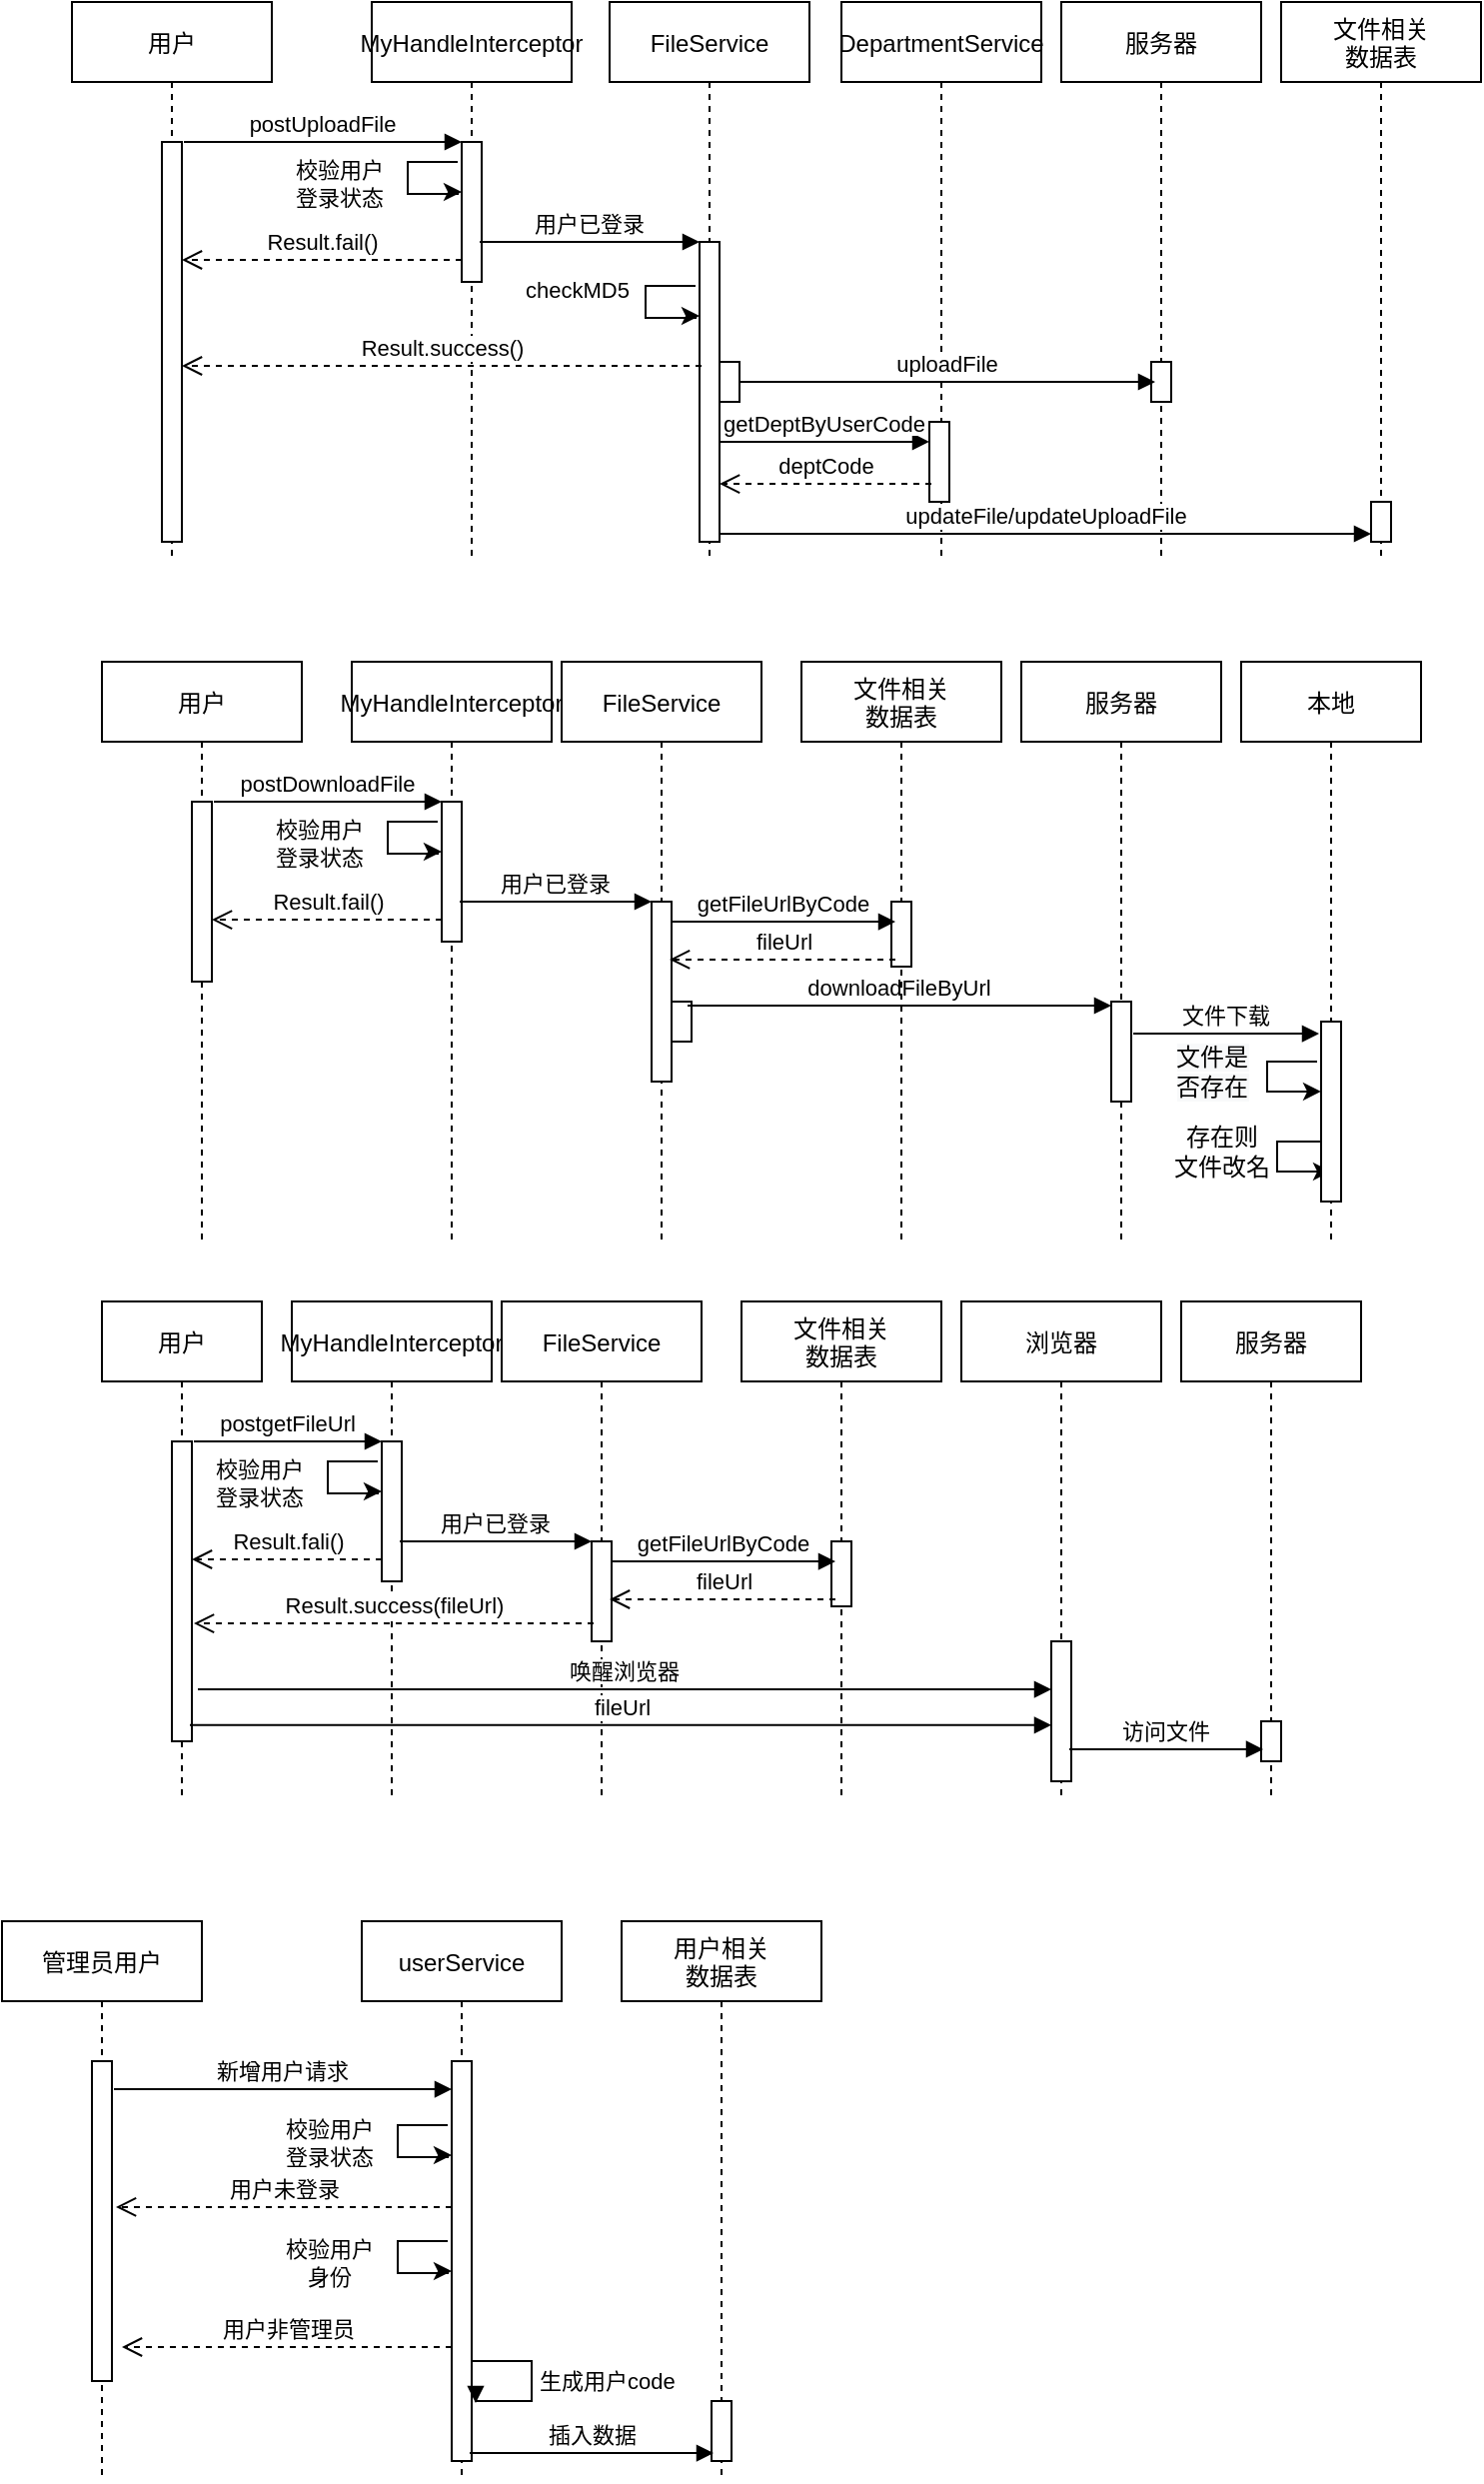 <mxfile version="15.5.9" type="github">
  <diagram id="TSHFwj_1uguYBgR-W8nd" name="Page-1">
    <mxGraphModel dx="868" dy="482" grid="1" gridSize="10" guides="1" tooltips="1" connect="1" arrows="1" fold="1" page="1" pageScale="1" pageWidth="827" pageHeight="1169" math="0" shadow="0">
      <root>
        <mxCell id="0" />
        <mxCell id="1" parent="0" />
        <mxCell id="TrFmlBujuE3ZbRby1JHc-16" value="用户" style="shape=umlLifeline;perimeter=lifelinePerimeter;container=1;collapsible=0;recursiveResize=0;rounded=0;shadow=0;strokeWidth=1;" parent="1" vertex="1">
          <mxGeometry x="45" y="40" width="100" height="280" as="geometry" />
        </mxCell>
        <mxCell id="TrFmlBujuE3ZbRby1JHc-17" value="" style="points=[];perimeter=orthogonalPerimeter;rounded=0;shadow=0;strokeWidth=1;" parent="TrFmlBujuE3ZbRby1JHc-16" vertex="1">
          <mxGeometry x="45" y="70" width="10" height="200" as="geometry" />
        </mxCell>
        <mxCell id="TrFmlBujuE3ZbRby1JHc-18" value="文件" style="shape=umlLifeline;perimeter=lifelinePerimeter;container=1;collapsible=0;recursiveResize=0;rounded=0;shadow=0;strokeWidth=1;" parent="1" vertex="1">
          <mxGeometry x="195" y="40" width="100" height="280" as="geometry" />
        </mxCell>
        <mxCell id="TrFmlBujuE3ZbRby1JHc-20" value="MyHandleInterceptor" style="shape=umlLifeline;perimeter=lifelinePerimeter;container=1;collapsible=0;recursiveResize=0;rounded=0;shadow=0;strokeWidth=1;" parent="TrFmlBujuE3ZbRby1JHc-18" vertex="1">
          <mxGeometry width="100" height="270" as="geometry" />
        </mxCell>
        <mxCell id="TrFmlBujuE3ZbRby1JHc-21" value="" style="points=[];perimeter=orthogonalPerimeter;rounded=0;shadow=0;strokeWidth=1;" parent="TrFmlBujuE3ZbRby1JHc-20" vertex="1">
          <mxGeometry x="45" y="70" width="10" height="70" as="geometry" />
        </mxCell>
        <mxCell id="TrFmlBujuE3ZbRby1JHc-36" value="" style="endArrow=classic;html=1;rounded=0;edgeStyle=orthogonalEdgeStyle;entryX=0.2;entryY=0.633;entryDx=0;entryDy=0;entryPerimeter=0;" parent="TrFmlBujuE3ZbRby1JHc-20" edge="1">
          <mxGeometry width="50" height="50" relative="1" as="geometry">
            <mxPoint x="43" y="80" as="sourcePoint" />
            <mxPoint x="45" y="94.99" as="targetPoint" />
            <Array as="points">
              <mxPoint x="18" y="80" />
              <mxPoint x="18" y="96" />
              <mxPoint x="43" y="96" />
              <mxPoint x="43" y="95" />
            </Array>
          </mxGeometry>
        </mxCell>
        <mxCell id="TrFmlBujuE3ZbRby1JHc-22" value="DepartmentService" style="shape=umlLifeline;perimeter=lifelinePerimeter;container=1;collapsible=0;recursiveResize=0;rounded=0;shadow=0;strokeWidth=1;" parent="1" vertex="1">
          <mxGeometry x="430" y="40" width="100" height="280" as="geometry" />
        </mxCell>
        <mxCell id="TrFmlBujuE3ZbRby1JHc-34" value="" style="points=[];perimeter=orthogonalPerimeter;rounded=0;shadow=0;strokeWidth=1;" parent="TrFmlBujuE3ZbRby1JHc-22" vertex="1">
          <mxGeometry x="44" y="210" width="10" height="40" as="geometry" />
        </mxCell>
        <mxCell id="TrFmlBujuE3ZbRby1JHc-24" value="postUploadFile" style="verticalAlign=bottom;endArrow=block;shadow=0;strokeWidth=1;exitX=1.1;exitY=0.108;exitDx=0;exitDy=0;exitPerimeter=0;" parent="1" edge="1">
          <mxGeometry relative="1" as="geometry">
            <mxPoint x="101" y="110.0" as="sourcePoint" />
            <mxPoint x="240" y="110" as="targetPoint" />
          </mxGeometry>
        </mxCell>
        <mxCell id="TrFmlBujuE3ZbRby1JHc-31" value="服务器" style="shape=umlLifeline;perimeter=lifelinePerimeter;container=1;collapsible=0;recursiveResize=0;rounded=0;shadow=0;strokeWidth=1;" parent="1" vertex="1">
          <mxGeometry x="540" y="40" width="100" height="280" as="geometry" />
        </mxCell>
        <mxCell id="TrFmlBujuE3ZbRby1JHc-32" value="" style="points=[];perimeter=orthogonalPerimeter;rounded=0;shadow=0;strokeWidth=1;" parent="TrFmlBujuE3ZbRby1JHc-31" vertex="1">
          <mxGeometry x="45" y="180" width="10" height="20" as="geometry" />
        </mxCell>
        <mxCell id="TrFmlBujuE3ZbRby1JHc-37" value="&lt;div style=&quot;text-align: center&quot;&gt;&lt;font face=&quot;helvetica&quot;&gt;&lt;span style=&quot;font-size: 11px ; background-color: rgb(255 , 255 , 255)&quot;&gt;校验用户&lt;br&gt;登录状态&lt;/span&gt;&lt;/font&gt;&lt;/div&gt;" style="text;whiteSpace=wrap;html=1;" parent="1" vertex="1">
          <mxGeometry x="155" y="110" width="70" height="30" as="geometry" />
        </mxCell>
        <mxCell id="TrFmlBujuE3ZbRby1JHc-38" value="Result.fail()" style="html=1;verticalAlign=bottom;endArrow=open;dashed=1;endSize=8;rounded=0;" parent="1" edge="1">
          <mxGeometry relative="1" as="geometry">
            <mxPoint x="240" y="169" as="sourcePoint" />
            <mxPoint x="100" y="169" as="targetPoint" />
          </mxGeometry>
        </mxCell>
        <mxCell id="TrFmlBujuE3ZbRby1JHc-39" value="deptCode" style="html=1;verticalAlign=bottom;endArrow=open;dashed=1;endSize=8;rounded=0;exitX=0.1;exitY=0.775;exitDx=0;exitDy=0;exitPerimeter=0;entryX=1.1;entryY=0.228;entryDx=0;entryDy=0;entryPerimeter=0;" parent="1" source="TrFmlBujuE3ZbRby1JHc-34" edge="1">
          <mxGeometry relative="1" as="geometry">
            <mxPoint x="499" y="281" as="sourcePoint" />
            <mxPoint x="369" y="281.04" as="targetPoint" />
          </mxGeometry>
        </mxCell>
        <mxCell id="TrFmlBujuE3ZbRby1JHc-40" value="FileService" style="shape=umlLifeline;perimeter=lifelinePerimeter;container=1;collapsible=0;recursiveResize=0;rounded=0;shadow=0;strokeWidth=1;" parent="1" vertex="1">
          <mxGeometry x="314" y="40" width="100" height="280" as="geometry" />
        </mxCell>
        <mxCell id="TrFmlBujuE3ZbRby1JHc-42" value="" style="points=[];perimeter=orthogonalPerimeter;rounded=0;shadow=0;strokeWidth=1;" parent="TrFmlBujuE3ZbRby1JHc-40" vertex="1">
          <mxGeometry x="45" y="120" width="10" height="150" as="geometry" />
        </mxCell>
        <mxCell id="TrFmlBujuE3ZbRby1JHc-48" value="" style="endArrow=classic;html=1;rounded=0;edgeStyle=orthogonalEdgeStyle;entryX=0.2;entryY=0.633;entryDx=0;entryDy=0;entryPerimeter=0;" parent="TrFmlBujuE3ZbRby1JHc-40" edge="1">
          <mxGeometry width="50" height="50" relative="1" as="geometry">
            <mxPoint x="43" y="142" as="sourcePoint" />
            <mxPoint x="45" y="156.99" as="targetPoint" />
            <Array as="points">
              <mxPoint x="18" y="142" />
              <mxPoint x="18" y="158" />
              <mxPoint x="43" y="158" />
              <mxPoint x="43" y="157" />
            </Array>
          </mxGeometry>
        </mxCell>
        <mxCell id="TrFmlBujuE3ZbRby1JHc-52" value="" style="points=[];perimeter=orthogonalPerimeter;rounded=0;shadow=0;strokeWidth=1;" parent="TrFmlBujuE3ZbRby1JHc-40" vertex="1">
          <mxGeometry x="55" y="180" width="10" height="20" as="geometry" />
        </mxCell>
        <mxCell id="TrFmlBujuE3ZbRby1JHc-26" value="getDeptByUserCode" style="verticalAlign=bottom;endArrow=block;shadow=0;strokeWidth=1;exitX=1.1;exitY=0.111;exitDx=0;exitDy=0;exitPerimeter=0;" parent="1" target="TrFmlBujuE3ZbRby1JHc-34" edge="1">
          <mxGeometry relative="1" as="geometry">
            <mxPoint x="369" y="259.98" as="sourcePoint" />
            <mxPoint x="489" y="260" as="targetPoint" />
            <Array as="points" />
          </mxGeometry>
        </mxCell>
        <mxCell id="TrFmlBujuE3ZbRby1JHc-46" value="用户已登录" style="verticalAlign=bottom;endArrow=block;shadow=0;strokeWidth=1;exitX=0.9;exitY=0.714;exitDx=0;exitDy=0;exitPerimeter=0;entryX=0;entryY=0;entryDx=0;entryDy=0;entryPerimeter=0;" parent="1" source="TrFmlBujuE3ZbRby1JHc-21" target="TrFmlBujuE3ZbRby1JHc-42" edge="1">
          <mxGeometry relative="1" as="geometry">
            <mxPoint x="226" y="160" as="sourcePoint" />
            <mxPoint x="370" y="160" as="targetPoint" />
          </mxGeometry>
        </mxCell>
        <mxCell id="TrFmlBujuE3ZbRby1JHc-50" value="Result.success()" style="html=1;verticalAlign=bottom;endArrow=open;dashed=1;endSize=8;rounded=0;" parent="1" edge="1">
          <mxGeometry relative="1" as="geometry">
            <mxPoint x="360" y="222" as="sourcePoint" />
            <mxPoint x="100" y="222" as="targetPoint" />
          </mxGeometry>
        </mxCell>
        <mxCell id="TrFmlBujuE3ZbRby1JHc-51" value="uploadFile" style="verticalAlign=bottom;endArrow=block;shadow=0;strokeWidth=1;exitX=1;exitY=0.5;exitDx=0;exitDy=0;exitPerimeter=0;entryX=0.2;entryY=0.5;entryDx=0;entryDy=0;entryPerimeter=0;" parent="1" source="TrFmlBujuE3ZbRby1JHc-52" target="TrFmlBujuE3ZbRby1JHc-32" edge="1">
          <mxGeometry relative="1" as="geometry">
            <mxPoint x="375" y="270.04" as="sourcePoint" />
            <mxPoint x="625" y="275" as="targetPoint" />
            <Array as="points" />
          </mxGeometry>
        </mxCell>
        <mxCell id="TrFmlBujuE3ZbRby1JHc-53" value="文件相关&#xa;数据表" style="shape=umlLifeline;perimeter=lifelinePerimeter;container=1;collapsible=0;recursiveResize=0;rounded=0;shadow=0;strokeWidth=1;" parent="1" vertex="1">
          <mxGeometry x="650" y="40" width="100" height="280" as="geometry" />
        </mxCell>
        <mxCell id="TrFmlBujuE3ZbRby1JHc-54" value="" style="points=[];perimeter=orthogonalPerimeter;rounded=0;shadow=0;strokeWidth=1;" parent="TrFmlBujuE3ZbRby1JHc-53" vertex="1">
          <mxGeometry x="45" y="250" width="10" height="20" as="geometry" />
        </mxCell>
        <mxCell id="TrFmlBujuE3ZbRby1JHc-56" value="updateFile/updateUploadFile" style="html=1;verticalAlign=bottom;endArrow=block;rounded=0;entryX=0;entryY=0.8;entryDx=0;entryDy=0;entryPerimeter=0;" parent="1" source="TrFmlBujuE3ZbRby1JHc-42" target="TrFmlBujuE3ZbRby1JHc-54" edge="1">
          <mxGeometry width="80" relative="1" as="geometry">
            <mxPoint x="320" y="360" as="sourcePoint" />
            <mxPoint x="400" y="360" as="targetPoint" />
          </mxGeometry>
        </mxCell>
        <mxCell id="TrFmlBujuE3ZbRby1JHc-62" value="用户" style="shape=umlLifeline;perimeter=lifelinePerimeter;container=1;collapsible=0;recursiveResize=0;rounded=0;shadow=0;strokeWidth=1;" parent="1" vertex="1">
          <mxGeometry x="60" y="370" width="100" height="290" as="geometry" />
        </mxCell>
        <mxCell id="TrFmlBujuE3ZbRby1JHc-63" value="" style="points=[];perimeter=orthogonalPerimeter;rounded=0;shadow=0;strokeWidth=1;" parent="TrFmlBujuE3ZbRby1JHc-62" vertex="1">
          <mxGeometry x="45" y="70" width="10" height="90" as="geometry" />
        </mxCell>
        <mxCell id="TrFmlBujuE3ZbRby1JHc-64" value="文件" style="shape=umlLifeline;perimeter=lifelinePerimeter;container=1;collapsible=0;recursiveResize=0;rounded=0;shadow=0;strokeWidth=1;" parent="1" vertex="1">
          <mxGeometry x="185" y="370" width="100" height="290" as="geometry" />
        </mxCell>
        <mxCell id="TrFmlBujuE3ZbRby1JHc-65" value="MyHandleInterceptor" style="shape=umlLifeline;perimeter=lifelinePerimeter;container=1;collapsible=0;recursiveResize=0;rounded=0;shadow=0;strokeWidth=1;" parent="TrFmlBujuE3ZbRby1JHc-64" vertex="1">
          <mxGeometry width="100" height="290" as="geometry" />
        </mxCell>
        <mxCell id="TrFmlBujuE3ZbRby1JHc-66" value="" style="points=[];perimeter=orthogonalPerimeter;rounded=0;shadow=0;strokeWidth=1;" parent="TrFmlBujuE3ZbRby1JHc-65" vertex="1">
          <mxGeometry x="45" y="70" width="10" height="70" as="geometry" />
        </mxCell>
        <mxCell id="TrFmlBujuE3ZbRby1JHc-67" value="" style="endArrow=classic;html=1;rounded=0;edgeStyle=orthogonalEdgeStyle;entryX=0.2;entryY=0.633;entryDx=0;entryDy=0;entryPerimeter=0;" parent="TrFmlBujuE3ZbRby1JHc-65" edge="1">
          <mxGeometry width="50" height="50" relative="1" as="geometry">
            <mxPoint x="43" y="80" as="sourcePoint" />
            <mxPoint x="45" y="94.99" as="targetPoint" />
            <Array as="points">
              <mxPoint x="18" y="80" />
              <mxPoint x="18" y="96" />
              <mxPoint x="43" y="96" />
              <mxPoint x="43" y="95" />
            </Array>
          </mxGeometry>
        </mxCell>
        <mxCell id="TrFmlBujuE3ZbRby1JHc-68" value="postDownloadFile" style="verticalAlign=bottom;endArrow=block;shadow=0;strokeWidth=1;exitX=1.1;exitY=0;exitDx=0;exitDy=0;exitPerimeter=0;" parent="1" source="TrFmlBujuE3ZbRby1JHc-63" edge="1">
          <mxGeometry relative="1" as="geometry">
            <mxPoint x="91" y="440" as="sourcePoint" />
            <mxPoint x="230" y="440" as="targetPoint" />
          </mxGeometry>
        </mxCell>
        <mxCell id="TrFmlBujuE3ZbRby1JHc-69" value="服务器" style="shape=umlLifeline;perimeter=lifelinePerimeter;container=1;collapsible=0;recursiveResize=0;rounded=0;shadow=0;strokeWidth=1;" parent="1" vertex="1">
          <mxGeometry x="520" y="370" width="100" height="290" as="geometry" />
        </mxCell>
        <mxCell id="TrFmlBujuE3ZbRby1JHc-70" value="" style="points=[];perimeter=orthogonalPerimeter;rounded=0;shadow=0;strokeWidth=1;" parent="TrFmlBujuE3ZbRby1JHc-69" vertex="1">
          <mxGeometry x="45" y="170" width="10" height="50" as="geometry" />
        </mxCell>
        <mxCell id="TrFmlBujuE3ZbRby1JHc-71" value="存在则&lt;br&gt;文件改名" style="text;html=1;align=center;verticalAlign=middle;resizable=0;points=[];autosize=1;strokeColor=none;fillColor=none;" parent="TrFmlBujuE3ZbRby1JHc-69" vertex="1">
          <mxGeometry x="70" y="230" width="60" height="30" as="geometry" />
        </mxCell>
        <mxCell id="TrFmlBujuE3ZbRby1JHc-72" value="&lt;span style=&quot;color: rgb(0 , 0 , 0) ; font-family: &amp;#34;helvetica&amp;#34; ; font-size: 12px ; font-style: normal ; font-weight: 400 ; letter-spacing: normal ; text-align: center ; text-indent: 0px ; text-transform: none ; word-spacing: 0px ; background-color: rgb(248 , 249 , 250) ; display: inline ; float: none&quot;&gt;文件是&lt;/span&gt;&lt;br style=&quot;color: rgb(0 , 0 , 0) ; font-family: &amp;#34;helvetica&amp;#34; ; font-size: 12px ; font-style: normal ; font-weight: 400 ; letter-spacing: normal ; text-align: center ; text-indent: 0px ; text-transform: none ; word-spacing: 0px ; background-color: rgb(248 , 249 , 250)&quot;&gt;&lt;span style=&quot;color: rgb(0 , 0 , 0) ; font-family: &amp;#34;helvetica&amp;#34; ; font-size: 12px ; font-style: normal ; font-weight: 400 ; letter-spacing: normal ; text-align: center ; text-indent: 0px ; text-transform: none ; word-spacing: 0px ; background-color: rgb(248 , 249 , 250) ; display: inline ; float: none&quot;&gt;否存在&lt;/span&gt;" style="text;html=1;align=center;verticalAlign=middle;resizable=0;points=[];autosize=1;strokeColor=none;fillColor=none;" parent="TrFmlBujuE3ZbRby1JHc-69" vertex="1">
          <mxGeometry x="70" y="190" width="50" height="30" as="geometry" />
        </mxCell>
        <mxCell id="TrFmlBujuE3ZbRby1JHc-73" value="&lt;div style=&quot;text-align: center&quot;&gt;&lt;font face=&quot;helvetica&quot;&gt;&lt;span style=&quot;font-size: 11px ; background-color: rgb(255 , 255 , 255)&quot;&gt;校验用户&lt;br&gt;登录状态&lt;/span&gt;&lt;/font&gt;&lt;/div&gt;" style="text;whiteSpace=wrap;html=1;" parent="1" vertex="1">
          <mxGeometry x="145" y="440" width="70" height="30" as="geometry" />
        </mxCell>
        <mxCell id="TrFmlBujuE3ZbRby1JHc-74" value="Result.fail()" style="html=1;verticalAlign=bottom;endArrow=open;dashed=1;endSize=8;rounded=0;entryX=1;entryY=0.656;entryDx=0;entryDy=0;entryPerimeter=0;" parent="1" target="TrFmlBujuE3ZbRby1JHc-63" edge="1">
          <mxGeometry relative="1" as="geometry">
            <mxPoint x="230" y="499" as="sourcePoint" />
            <mxPoint x="90" y="499" as="targetPoint" />
          </mxGeometry>
        </mxCell>
        <mxCell id="TrFmlBujuE3ZbRby1JHc-75" value="FileService" style="shape=umlLifeline;perimeter=lifelinePerimeter;container=1;collapsible=0;recursiveResize=0;rounded=0;shadow=0;strokeWidth=1;" parent="1" vertex="1">
          <mxGeometry x="290" y="370" width="100" height="290" as="geometry" />
        </mxCell>
        <mxCell id="TrFmlBujuE3ZbRby1JHc-76" value="" style="points=[];perimeter=orthogonalPerimeter;rounded=0;shadow=0;strokeWidth=1;" parent="TrFmlBujuE3ZbRby1JHc-75" vertex="1">
          <mxGeometry x="45" y="120" width="10" height="90" as="geometry" />
        </mxCell>
        <mxCell id="TrFmlBujuE3ZbRby1JHc-77" value="" style="points=[];perimeter=orthogonalPerimeter;rounded=0;shadow=0;strokeWidth=1;" parent="TrFmlBujuE3ZbRby1JHc-75" vertex="1">
          <mxGeometry x="55" y="170" width="10" height="20" as="geometry" />
        </mxCell>
        <mxCell id="TrFmlBujuE3ZbRby1JHc-78" value="用户已登录" style="verticalAlign=bottom;endArrow=block;shadow=0;strokeWidth=1;exitX=0.9;exitY=0.714;exitDx=0;exitDy=0;exitPerimeter=0;entryX=0;entryY=0;entryDx=0;entryDy=0;entryPerimeter=0;" parent="1" source="TrFmlBujuE3ZbRby1JHc-66" target="TrFmlBujuE3ZbRby1JHc-76" edge="1">
          <mxGeometry relative="1" as="geometry">
            <mxPoint x="216" y="490" as="sourcePoint" />
            <mxPoint x="360" y="490" as="targetPoint" />
          </mxGeometry>
        </mxCell>
        <mxCell id="TrFmlBujuE3ZbRby1JHc-79" value="downloadFileByUrl" style="verticalAlign=bottom;endArrow=block;shadow=0;strokeWidth=1;exitX=0.8;exitY=0.1;exitDx=0;exitDy=0;exitPerimeter=0;" parent="1" source="TrFmlBujuE3ZbRby1JHc-77" target="TrFmlBujuE3ZbRby1JHc-70" edge="1">
          <mxGeometry relative="1" as="geometry">
            <mxPoint x="365" y="600.04" as="sourcePoint" />
            <mxPoint x="615" y="605" as="targetPoint" />
            <Array as="points" />
          </mxGeometry>
        </mxCell>
        <mxCell id="TrFmlBujuE3ZbRby1JHc-80" value="文件相关&#xa;数据表" style="shape=umlLifeline;perimeter=lifelinePerimeter;container=1;collapsible=0;recursiveResize=0;rounded=0;shadow=0;strokeWidth=1;" parent="1" vertex="1">
          <mxGeometry x="410" y="370" width="100" height="290" as="geometry" />
        </mxCell>
        <mxCell id="TrFmlBujuE3ZbRby1JHc-81" value="" style="points=[];perimeter=orthogonalPerimeter;rounded=0;shadow=0;strokeWidth=1;" parent="TrFmlBujuE3ZbRby1JHc-80" vertex="1">
          <mxGeometry x="45" y="120" width="10" height="32.5" as="geometry" />
        </mxCell>
        <mxCell id="TrFmlBujuE3ZbRby1JHc-82" value="getFileUrlByCode" style="verticalAlign=bottom;endArrow=block;shadow=0;strokeWidth=1;entryX=0.2;entryY=0.308;entryDx=0;entryDy=0;entryPerimeter=0;exitX=1;exitY=0.111;exitDx=0;exitDy=0;exitPerimeter=0;" parent="1" source="TrFmlBujuE3ZbRby1JHc-76" target="TrFmlBujuE3ZbRby1JHc-81" edge="1">
          <mxGeometry relative="1" as="geometry">
            <mxPoint x="350" y="499" as="sourcePoint" />
            <mxPoint x="470" y="507" as="targetPoint" />
            <Array as="points" />
          </mxGeometry>
        </mxCell>
        <mxCell id="TrFmlBujuE3ZbRby1JHc-83" value="fileUrl" style="html=1;verticalAlign=bottom;endArrow=open;dashed=1;endSize=8;rounded=0;entryX=0.9;entryY=0.322;entryDx=0;entryDy=0;entryPerimeter=0;exitX=0.2;exitY=0.892;exitDx=0;exitDy=0;exitPerimeter=0;" parent="1" source="TrFmlBujuE3ZbRby1JHc-81" target="TrFmlBujuE3ZbRby1JHc-76" edge="1">
          <mxGeometry relative="1" as="geometry">
            <mxPoint x="460" y="519" as="sourcePoint" />
            <mxPoint x="350" y="519" as="targetPoint" />
          </mxGeometry>
        </mxCell>
        <mxCell id="TrFmlBujuE3ZbRby1JHc-84" value="本地" style="shape=umlLifeline;perimeter=lifelinePerimeter;container=1;collapsible=0;recursiveResize=0;rounded=0;shadow=0;strokeWidth=1;" parent="1" vertex="1">
          <mxGeometry x="630" y="370" width="90" height="290" as="geometry" />
        </mxCell>
        <mxCell id="TrFmlBujuE3ZbRby1JHc-85" value="" style="endArrow=classic;html=1;rounded=0;edgeStyle=orthogonalEdgeStyle;entryX=0.2;entryY=0.633;entryDx=0;entryDy=0;entryPerimeter=0;" parent="TrFmlBujuE3ZbRby1JHc-84" edge="1">
          <mxGeometry width="50" height="50" relative="1" as="geometry">
            <mxPoint x="43" y="240" as="sourcePoint" />
            <mxPoint x="45" y="254.99" as="targetPoint" />
            <Array as="points">
              <mxPoint x="18" y="240" />
              <mxPoint x="18" y="255" />
            </Array>
          </mxGeometry>
        </mxCell>
        <mxCell id="TrFmlBujuE3ZbRby1JHc-86" value="" style="points=[];perimeter=orthogonalPerimeter;rounded=0;shadow=0;strokeWidth=1;" parent="TrFmlBujuE3ZbRby1JHc-84" vertex="1">
          <mxGeometry x="40" y="180" width="10" height="90" as="geometry" />
        </mxCell>
        <mxCell id="TrFmlBujuE3ZbRby1JHc-87" value="" style="endArrow=classic;html=1;rounded=0;edgeStyle=orthogonalEdgeStyle;entryX=0.2;entryY=0.633;entryDx=0;entryDy=0;entryPerimeter=0;" parent="TrFmlBujuE3ZbRby1JHc-84" edge="1">
          <mxGeometry width="50" height="50" relative="1" as="geometry">
            <mxPoint x="38" y="200" as="sourcePoint" />
            <mxPoint x="40" y="214.99" as="targetPoint" />
            <Array as="points">
              <mxPoint x="13" y="200" />
              <mxPoint x="13" y="215" />
            </Array>
          </mxGeometry>
        </mxCell>
        <mxCell id="TrFmlBujuE3ZbRby1JHc-88" value="文件下载" style="html=1;verticalAlign=bottom;endArrow=block;rounded=0;exitX=1.1;exitY=0.32;exitDx=0;exitDy=0;exitPerimeter=0;entryX=-0.1;entryY=0.067;entryDx=0;entryDy=0;entryPerimeter=0;" parent="1" source="TrFmlBujuE3ZbRby1JHc-70" target="TrFmlBujuE3ZbRby1JHc-86" edge="1">
          <mxGeometry width="80" relative="1" as="geometry">
            <mxPoint x="580" y="556" as="sourcePoint" />
            <mxPoint x="680" y="556" as="targetPoint" />
          </mxGeometry>
        </mxCell>
        <mxCell id="TrFmlBujuE3ZbRby1JHc-112" value="用户" style="shape=umlLifeline;perimeter=lifelinePerimeter;container=1;collapsible=0;recursiveResize=0;rounded=0;shadow=0;strokeWidth=1;" parent="1" vertex="1">
          <mxGeometry x="60" y="690" width="80" height="250" as="geometry" />
        </mxCell>
        <mxCell id="TrFmlBujuE3ZbRby1JHc-113" value="" style="points=[];perimeter=orthogonalPerimeter;rounded=0;shadow=0;strokeWidth=1;" parent="TrFmlBujuE3ZbRby1JHc-112" vertex="1">
          <mxGeometry x="35" y="70" width="10" height="150" as="geometry" />
        </mxCell>
        <mxCell id="TrFmlBujuE3ZbRby1JHc-114" value="文件" style="shape=umlLifeline;perimeter=lifelinePerimeter;container=1;collapsible=0;recursiveResize=0;rounded=0;shadow=0;strokeWidth=1;" parent="1" vertex="1">
          <mxGeometry x="155" y="690" width="100" height="250" as="geometry" />
        </mxCell>
        <mxCell id="TrFmlBujuE3ZbRby1JHc-115" value="MyHandleInterceptor" style="shape=umlLifeline;perimeter=lifelinePerimeter;container=1;collapsible=0;recursiveResize=0;rounded=0;shadow=0;strokeWidth=1;" parent="TrFmlBujuE3ZbRby1JHc-114" vertex="1">
          <mxGeometry width="100" height="240" as="geometry" />
        </mxCell>
        <mxCell id="TrFmlBujuE3ZbRby1JHc-116" value="" style="points=[];perimeter=orthogonalPerimeter;rounded=0;shadow=0;strokeWidth=1;" parent="TrFmlBujuE3ZbRby1JHc-115" vertex="1">
          <mxGeometry x="45" y="70" width="10" height="70" as="geometry" />
        </mxCell>
        <mxCell id="TrFmlBujuE3ZbRby1JHc-117" value="" style="endArrow=classic;html=1;rounded=0;edgeStyle=orthogonalEdgeStyle;entryX=0.2;entryY=0.633;entryDx=0;entryDy=0;entryPerimeter=0;" parent="TrFmlBujuE3ZbRby1JHc-115" edge="1">
          <mxGeometry width="50" height="50" relative="1" as="geometry">
            <mxPoint x="43" y="80" as="sourcePoint" />
            <mxPoint x="45" y="94.99" as="targetPoint" />
            <Array as="points">
              <mxPoint x="18" y="80" />
              <mxPoint x="18" y="96" />
              <mxPoint x="43" y="96" />
              <mxPoint x="43" y="95" />
            </Array>
          </mxGeometry>
        </mxCell>
        <mxCell id="TrFmlBujuE3ZbRby1JHc-118" value="postgetFileUrl" style="verticalAlign=bottom;endArrow=block;shadow=0;strokeWidth=1;exitX=1.1;exitY=0;exitDx=0;exitDy=0;exitPerimeter=0;" parent="1" source="TrFmlBujuE3ZbRby1JHc-113" edge="1">
          <mxGeometry relative="1" as="geometry">
            <mxPoint x="61" y="760" as="sourcePoint" />
            <mxPoint x="200" y="760" as="targetPoint" />
          </mxGeometry>
        </mxCell>
        <mxCell id="TrFmlBujuE3ZbRby1JHc-119" value="浏览器" style="shape=umlLifeline;perimeter=lifelinePerimeter;container=1;collapsible=0;recursiveResize=0;rounded=0;shadow=0;strokeWidth=1;" parent="1" vertex="1">
          <mxGeometry x="490" y="690" width="100" height="250" as="geometry" />
        </mxCell>
        <mxCell id="TrFmlBujuE3ZbRby1JHc-120" value="" style="points=[];perimeter=orthogonalPerimeter;rounded=0;shadow=0;strokeWidth=1;" parent="TrFmlBujuE3ZbRby1JHc-119" vertex="1">
          <mxGeometry x="45" y="170" width="10" height="70" as="geometry" />
        </mxCell>
        <mxCell id="TrFmlBujuE3ZbRby1JHc-121" value="&lt;div style=&quot;text-align: center&quot;&gt;&lt;font face=&quot;helvetica&quot;&gt;&lt;span style=&quot;font-size: 11px ; background-color: rgb(255 , 255 , 255)&quot;&gt;校验用户&lt;br&gt;登录状态&lt;/span&gt;&lt;/font&gt;&lt;/div&gt;" style="text;whiteSpace=wrap;html=1;" parent="1" vertex="1">
          <mxGeometry x="115" y="760" width="70" height="30" as="geometry" />
        </mxCell>
        <mxCell id="TrFmlBujuE3ZbRby1JHc-122" value="Result.fali()" style="html=1;verticalAlign=bottom;endArrow=open;dashed=1;endSize=8;rounded=0;" parent="1" target="TrFmlBujuE3ZbRby1JHc-113" edge="1">
          <mxGeometry relative="1" as="geometry">
            <mxPoint x="200" y="819" as="sourcePoint" />
            <mxPoint x="60" y="819" as="targetPoint" />
          </mxGeometry>
        </mxCell>
        <mxCell id="TrFmlBujuE3ZbRby1JHc-123" value="FileService" style="shape=umlLifeline;perimeter=lifelinePerimeter;container=1;collapsible=0;recursiveResize=0;rounded=0;shadow=0;strokeWidth=1;" parent="1" vertex="1">
          <mxGeometry x="260" y="690" width="100" height="250" as="geometry" />
        </mxCell>
        <mxCell id="TrFmlBujuE3ZbRby1JHc-124" value="" style="points=[];perimeter=orthogonalPerimeter;rounded=0;shadow=0;strokeWidth=1;" parent="TrFmlBujuE3ZbRby1JHc-123" vertex="1">
          <mxGeometry x="45" y="120" width="10" height="50" as="geometry" />
        </mxCell>
        <mxCell id="TrFmlBujuE3ZbRby1JHc-125" value="用户已登录" style="verticalAlign=bottom;endArrow=block;shadow=0;strokeWidth=1;exitX=0.9;exitY=0.714;exitDx=0;exitDy=0;exitPerimeter=0;entryX=0;entryY=0;entryDx=0;entryDy=0;entryPerimeter=0;" parent="1" source="TrFmlBujuE3ZbRby1JHc-116" target="TrFmlBujuE3ZbRby1JHc-124" edge="1">
          <mxGeometry relative="1" as="geometry">
            <mxPoint x="186" y="810" as="sourcePoint" />
            <mxPoint x="330" y="810" as="targetPoint" />
          </mxGeometry>
        </mxCell>
        <mxCell id="TrFmlBujuE3ZbRby1JHc-126" value="唤醒浏览器" style="verticalAlign=bottom;endArrow=block;shadow=0;strokeWidth=1;exitX=1.3;exitY=0.827;exitDx=0;exitDy=0;exitPerimeter=0;" parent="1" source="TrFmlBujuE3ZbRby1JHc-113" target="TrFmlBujuE3ZbRby1JHc-120" edge="1">
          <mxGeometry relative="1" as="geometry">
            <mxPoint x="323" y="862" as="sourcePoint" />
            <mxPoint x="585" y="925" as="targetPoint" />
            <Array as="points" />
          </mxGeometry>
        </mxCell>
        <mxCell id="TrFmlBujuE3ZbRby1JHc-127" value="文件相关&#xa;数据表" style="shape=umlLifeline;perimeter=lifelinePerimeter;container=1;collapsible=0;recursiveResize=0;rounded=0;shadow=0;strokeWidth=1;" parent="1" vertex="1">
          <mxGeometry x="380" y="690" width="100" height="250" as="geometry" />
        </mxCell>
        <mxCell id="TrFmlBujuE3ZbRby1JHc-128" value="" style="points=[];perimeter=orthogonalPerimeter;rounded=0;shadow=0;strokeWidth=1;" parent="TrFmlBujuE3ZbRby1JHc-127" vertex="1">
          <mxGeometry x="45" y="120" width="10" height="32.5" as="geometry" />
        </mxCell>
        <mxCell id="TrFmlBujuE3ZbRby1JHc-129" value="getFileUrlByCode" style="verticalAlign=bottom;endArrow=block;shadow=0;strokeWidth=1;entryX=0.2;entryY=0.308;entryDx=0;entryDy=0;entryPerimeter=0;exitX=1;exitY=0.2;exitDx=0;exitDy=0;exitPerimeter=0;" parent="1" source="TrFmlBujuE3ZbRby1JHc-124" target="TrFmlBujuE3ZbRby1JHc-128" edge="1">
          <mxGeometry relative="1" as="geometry">
            <mxPoint x="320" y="820" as="sourcePoint" />
            <mxPoint x="440" y="827" as="targetPoint" />
            <Array as="points" />
          </mxGeometry>
        </mxCell>
        <mxCell id="TrFmlBujuE3ZbRby1JHc-130" value="fileUrl" style="html=1;verticalAlign=bottom;endArrow=open;dashed=1;endSize=8;rounded=0;entryX=0.9;entryY=0.58;entryDx=0;entryDy=0;entryPerimeter=0;exitX=0.2;exitY=0.892;exitDx=0;exitDy=0;exitPerimeter=0;" parent="1" source="TrFmlBujuE3ZbRby1JHc-128" target="TrFmlBujuE3ZbRby1JHc-124" edge="1">
          <mxGeometry relative="1" as="geometry">
            <mxPoint x="430" y="839" as="sourcePoint" />
            <mxPoint x="320" y="839" as="targetPoint" />
            <Array as="points">
              <mxPoint x="370" y="839" />
            </Array>
          </mxGeometry>
        </mxCell>
        <mxCell id="TrFmlBujuE3ZbRby1JHc-131" value="服务器" style="shape=umlLifeline;perimeter=lifelinePerimeter;container=1;collapsible=0;recursiveResize=0;rounded=0;shadow=0;strokeWidth=1;" parent="1" vertex="1">
          <mxGeometry x="600" y="690" width="90" height="250" as="geometry" />
        </mxCell>
        <mxCell id="TrFmlBujuE3ZbRby1JHc-132" value="" style="points=[];perimeter=orthogonalPerimeter;rounded=0;shadow=0;strokeWidth=1;" parent="TrFmlBujuE3ZbRby1JHc-131" vertex="1">
          <mxGeometry x="40" y="210" width="10" height="20" as="geometry" />
        </mxCell>
        <mxCell id="TrFmlBujuE3ZbRby1JHc-133" value="访问文件" style="html=1;verticalAlign=bottom;endArrow=block;rounded=0;exitX=0.9;exitY=0.771;exitDx=0;exitDy=0;exitPerimeter=0;entryX=0.1;entryY=0.7;entryDx=0;entryDy=0;entryPerimeter=0;" parent="1" source="TrFmlBujuE3ZbRby1JHc-120" target="TrFmlBujuE3ZbRby1JHc-132" edge="1">
          <mxGeometry width="80" relative="1" as="geometry">
            <mxPoint x="550" y="876" as="sourcePoint" />
            <mxPoint x="645" y="915" as="targetPoint" />
          </mxGeometry>
        </mxCell>
        <mxCell id="TrFmlBujuE3ZbRby1JHc-134" value="fileUrl" style="html=1;verticalAlign=bottom;endArrow=block;rounded=0;exitX=0.9;exitY=0.946;exitDx=0;exitDy=0;exitPerimeter=0;" parent="1" source="TrFmlBujuE3ZbRby1JHc-113" target="TrFmlBujuE3ZbRby1JHc-120" edge="1">
          <mxGeometry width="80" relative="1" as="geometry">
            <mxPoint x="310" y="880" as="sourcePoint" />
            <mxPoint x="390" y="880" as="targetPoint" />
          </mxGeometry>
        </mxCell>
        <mxCell id="TrFmlBujuE3ZbRby1JHc-135" value="管理员用户" style="shape=umlLifeline;perimeter=lifelinePerimeter;container=1;collapsible=0;recursiveResize=0;rounded=0;shadow=0;strokeWidth=1;" parent="1" vertex="1">
          <mxGeometry x="10" y="1000" width="100" height="280" as="geometry" />
        </mxCell>
        <mxCell id="TrFmlBujuE3ZbRby1JHc-136" value="" style="points=[];perimeter=orthogonalPerimeter;rounded=0;shadow=0;strokeWidth=1;" parent="TrFmlBujuE3ZbRby1JHc-135" vertex="1">
          <mxGeometry x="45" y="70" width="10" height="160" as="geometry" />
        </mxCell>
        <mxCell id="TrFmlBujuE3ZbRby1JHc-137" value="userService" style="shape=umlLifeline;perimeter=lifelinePerimeter;container=1;collapsible=0;recursiveResize=0;rounded=0;shadow=0;strokeWidth=1;" parent="1" vertex="1">
          <mxGeometry x="190" y="1000" width="100" height="280" as="geometry" />
        </mxCell>
        <mxCell id="TrFmlBujuE3ZbRby1JHc-138" value="" style="points=[];perimeter=orthogonalPerimeter;rounded=0;shadow=0;strokeWidth=1;" parent="TrFmlBujuE3ZbRby1JHc-137" vertex="1">
          <mxGeometry x="45" y="70" width="10" height="200" as="geometry" />
        </mxCell>
        <mxCell id="TrFmlBujuE3ZbRby1JHc-139" value="" style="endArrow=classic;html=1;rounded=0;edgeStyle=orthogonalEdgeStyle;entryX=0.2;entryY=0.633;entryDx=0;entryDy=0;entryPerimeter=0;" parent="TrFmlBujuE3ZbRby1JHc-137" edge="1">
          <mxGeometry width="50" height="50" relative="1" as="geometry">
            <mxPoint x="43" y="102" as="sourcePoint" />
            <mxPoint x="45" y="116.99" as="targetPoint" />
            <Array as="points">
              <mxPoint x="18" y="102" />
              <mxPoint x="18" y="118" />
              <mxPoint x="43" y="118" />
              <mxPoint x="43" y="117" />
            </Array>
          </mxGeometry>
        </mxCell>
        <mxCell id="TrFmlBujuE3ZbRby1JHc-140" value="" style="endArrow=classic;html=1;rounded=0;edgeStyle=orthogonalEdgeStyle;entryX=0.2;entryY=0.633;entryDx=0;entryDy=0;entryPerimeter=0;" parent="TrFmlBujuE3ZbRby1JHc-137" edge="1">
          <mxGeometry width="50" height="50" relative="1" as="geometry">
            <mxPoint x="43" y="160" as="sourcePoint" />
            <mxPoint x="45" y="174.99" as="targetPoint" />
            <Array as="points">
              <mxPoint x="18" y="160" />
              <mxPoint x="18" y="176" />
              <mxPoint x="43" y="176" />
              <mxPoint x="43" y="175" />
            </Array>
          </mxGeometry>
        </mxCell>
        <mxCell id="TrFmlBujuE3ZbRby1JHc-141" value="生成用户code" style="edgeStyle=orthogonalEdgeStyle;html=1;align=left;spacingLeft=2;endArrow=block;rounded=0;entryX=1.2;entryY=0.855;entryDx=0;entryDy=0;entryPerimeter=0;" parent="TrFmlBujuE3ZbRby1JHc-137" target="TrFmlBujuE3ZbRby1JHc-138" edge="1">
          <mxGeometry relative="1" as="geometry">
            <mxPoint x="55" y="220" as="sourcePoint" />
            <Array as="points">
              <mxPoint x="85" y="220" />
              <mxPoint x="85" y="240" />
            </Array>
            <mxPoint x="59" y="240" as="targetPoint" />
          </mxGeometry>
        </mxCell>
        <mxCell id="TrFmlBujuE3ZbRby1JHc-142" value="新增用户请求" style="verticalAlign=bottom;endArrow=block;shadow=0;strokeWidth=1;exitX=1.1;exitY=0.108;exitDx=0;exitDy=0;exitPerimeter=0;" parent="1" edge="1">
          <mxGeometry relative="1" as="geometry">
            <mxPoint x="66" y="1084.04" as="sourcePoint" />
            <mxPoint x="235" y="1084.04" as="targetPoint" />
          </mxGeometry>
        </mxCell>
        <mxCell id="TrFmlBujuE3ZbRby1JHc-143" value="用户相关&#xa;数据表" style="shape=umlLifeline;perimeter=lifelinePerimeter;container=1;collapsible=0;recursiveResize=0;rounded=0;shadow=0;strokeWidth=1;" parent="1" vertex="1">
          <mxGeometry x="320" y="1000" width="100" height="280" as="geometry" />
        </mxCell>
        <mxCell id="TrFmlBujuE3ZbRby1JHc-144" value="" style="points=[];perimeter=orthogonalPerimeter;rounded=0;shadow=0;strokeWidth=1;" parent="TrFmlBujuE3ZbRby1JHc-143" vertex="1">
          <mxGeometry x="45" y="240" width="10" height="30" as="geometry" />
        </mxCell>
        <mxCell id="TrFmlBujuE3ZbRby1JHc-145" value="&lt;span style=&quot;color: rgb(0, 0, 0); font-family: helvetica; font-size: 11px; font-style: normal; font-weight: 400; letter-spacing: normal; text-align: center; text-indent: 0px; text-transform: none; word-spacing: 0px; background-color: rgb(255, 255, 255); display: inline; float: none;&quot;&gt;校验用户&lt;/span&gt;&lt;br style=&quot;color: rgb(0, 0, 0); font-family: helvetica; font-size: 11px; font-style: normal; font-weight: 400; letter-spacing: normal; text-align: center; text-indent: 0px; text-transform: none; word-spacing: 0px;&quot;&gt;&lt;span style=&quot;color: rgb(0, 0, 0); font-family: helvetica; font-size: 11px; font-style: normal; font-weight: 400; letter-spacing: normal; text-align: center; text-indent: 0px; text-transform: none; word-spacing: 0px; background-color: rgb(255, 255, 255); display: inline; float: none;&quot;&gt;登录状态&lt;/span&gt;" style="text;whiteSpace=wrap;html=1;" parent="1" vertex="1">
          <mxGeometry x="150" y="1090" width="70" height="40" as="geometry" />
        </mxCell>
        <mxCell id="TrFmlBujuE3ZbRby1JHc-146" value="用户未登录" style="html=1;verticalAlign=bottom;endArrow=open;dashed=1;endSize=8;rounded=0;entryX=1.2;entryY=0.456;entryDx=0;entryDy=0;entryPerimeter=0;" parent="1" source="TrFmlBujuE3ZbRby1JHc-138" target="TrFmlBujuE3ZbRby1JHc-136" edge="1">
          <mxGeometry relative="1" as="geometry">
            <mxPoint x="220" y="1130" as="sourcePoint" />
            <mxPoint x="60" y="1143" as="targetPoint" />
          </mxGeometry>
        </mxCell>
        <mxCell id="TrFmlBujuE3ZbRby1JHc-147" value="&lt;span style=&quot;color: rgb(0 , 0 , 0) ; font-size: 11px ; font-style: normal ; font-weight: 400 ; letter-spacing: normal ; text-indent: 0px ; text-transform: none ; word-spacing: 0px ; font-family: &amp;#34;helvetica&amp;#34; ; text-align: center ; background-color: rgb(255 , 255 , 255) ; display: inline ; float: none&quot;&gt;校验用户&lt;/span&gt;&lt;br style=&quot;color: rgb(0 , 0 , 0) ; font-size: 11px ; font-style: normal ; font-weight: 400 ; letter-spacing: normal ; text-indent: 0px ; text-transform: none ; word-spacing: 0px ; background-color: rgb(248 , 249 , 250) ; font-family: &amp;#34;helvetica&amp;#34; ; text-align: center&quot;&gt;&lt;div style=&quot;text-align: center&quot;&gt;&lt;font face=&quot;helvetica&quot;&gt;&lt;span style=&quot;font-size: 11px ; background-color: rgb(255 , 255 , 255)&quot;&gt;身份&lt;/span&gt;&lt;/font&gt;&lt;/div&gt;" style="text;whiteSpace=wrap;html=1;" parent="1" vertex="1">
          <mxGeometry x="150" y="1150" width="70" height="40" as="geometry" />
        </mxCell>
        <mxCell id="TrFmlBujuE3ZbRby1JHc-148" value="用户非管理员" style="html=1;verticalAlign=bottom;endArrow=open;dashed=1;endSize=8;rounded=0;" parent="1" source="TrFmlBujuE3ZbRby1JHc-138" edge="1">
          <mxGeometry relative="1" as="geometry">
            <mxPoint x="244" y="1152.96" as="sourcePoint" />
            <mxPoint x="70" y="1213" as="targetPoint" />
          </mxGeometry>
        </mxCell>
        <mxCell id="TrFmlBujuE3ZbRby1JHc-149" value="插入数据" style="html=1;verticalAlign=bottom;endArrow=block;rounded=0;exitX=0.9;exitY=0.98;exitDx=0;exitDy=0;exitPerimeter=0;entryX=0.1;entryY=0.867;entryDx=0;entryDy=0;entryPerimeter=0;" parent="1" source="TrFmlBujuE3ZbRby1JHc-138" target="TrFmlBujuE3ZbRby1JHc-144" edge="1">
          <mxGeometry width="80" relative="1" as="geometry">
            <mxPoint x="270" y="1300" as="sourcePoint" />
            <mxPoint x="350" y="1300" as="targetPoint" />
          </mxGeometry>
        </mxCell>
        <mxCell id="TrFmlBujuE3ZbRby1JHc-49" value="&lt;div style=&quot;text-align: center&quot;&gt;&lt;font face=&quot;helvetica&quot;&gt;&lt;span style=&quot;font-size: 11px ; background-color: rgb(255 , 255 , 255)&quot;&gt;checkMD5&lt;/span&gt;&lt;/font&gt;&lt;/div&gt;" style="text;whiteSpace=wrap;html=1;" parent="1" vertex="1">
          <mxGeometry x="270" y="170" width="70" height="20" as="geometry" />
        </mxCell>
        <mxCell id="eE_0SeW9uMYdkdrJ2Gj9-3" value="Result.success(fileUrl)" style="html=1;verticalAlign=bottom;endArrow=open;dashed=1;endSize=8;rounded=0;entryX=1.1;entryY=0.607;entryDx=0;entryDy=0;entryPerimeter=0;exitX=0.1;exitY=0.82;exitDx=0;exitDy=0;exitPerimeter=0;" edge="1" parent="1" source="TrFmlBujuE3ZbRby1JHc-124" target="TrFmlBujuE3ZbRby1JHc-113">
          <mxGeometry relative="1" as="geometry">
            <mxPoint x="293" y="848.99" as="sourcePoint" />
            <mxPoint x="180" y="849" as="targetPoint" />
            <Array as="points" />
          </mxGeometry>
        </mxCell>
      </root>
    </mxGraphModel>
  </diagram>
</mxfile>
